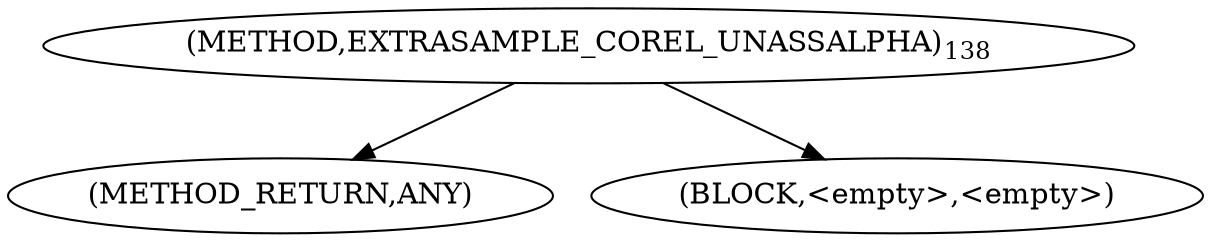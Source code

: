 digraph "EXTRASAMPLE_COREL_UNASSALPHA" {  
"100539" [label = <(METHOD,EXTRASAMPLE_COREL_UNASSALPHA)<SUB>138</SUB>> ]
"100540" [label = <(METHOD_RETURN,ANY)> ]
"100541" [label = <(BLOCK,&lt;empty&gt;,&lt;empty&gt;)> ]
  "100539" -> "100540" 
  "100539" -> "100541" 
}
